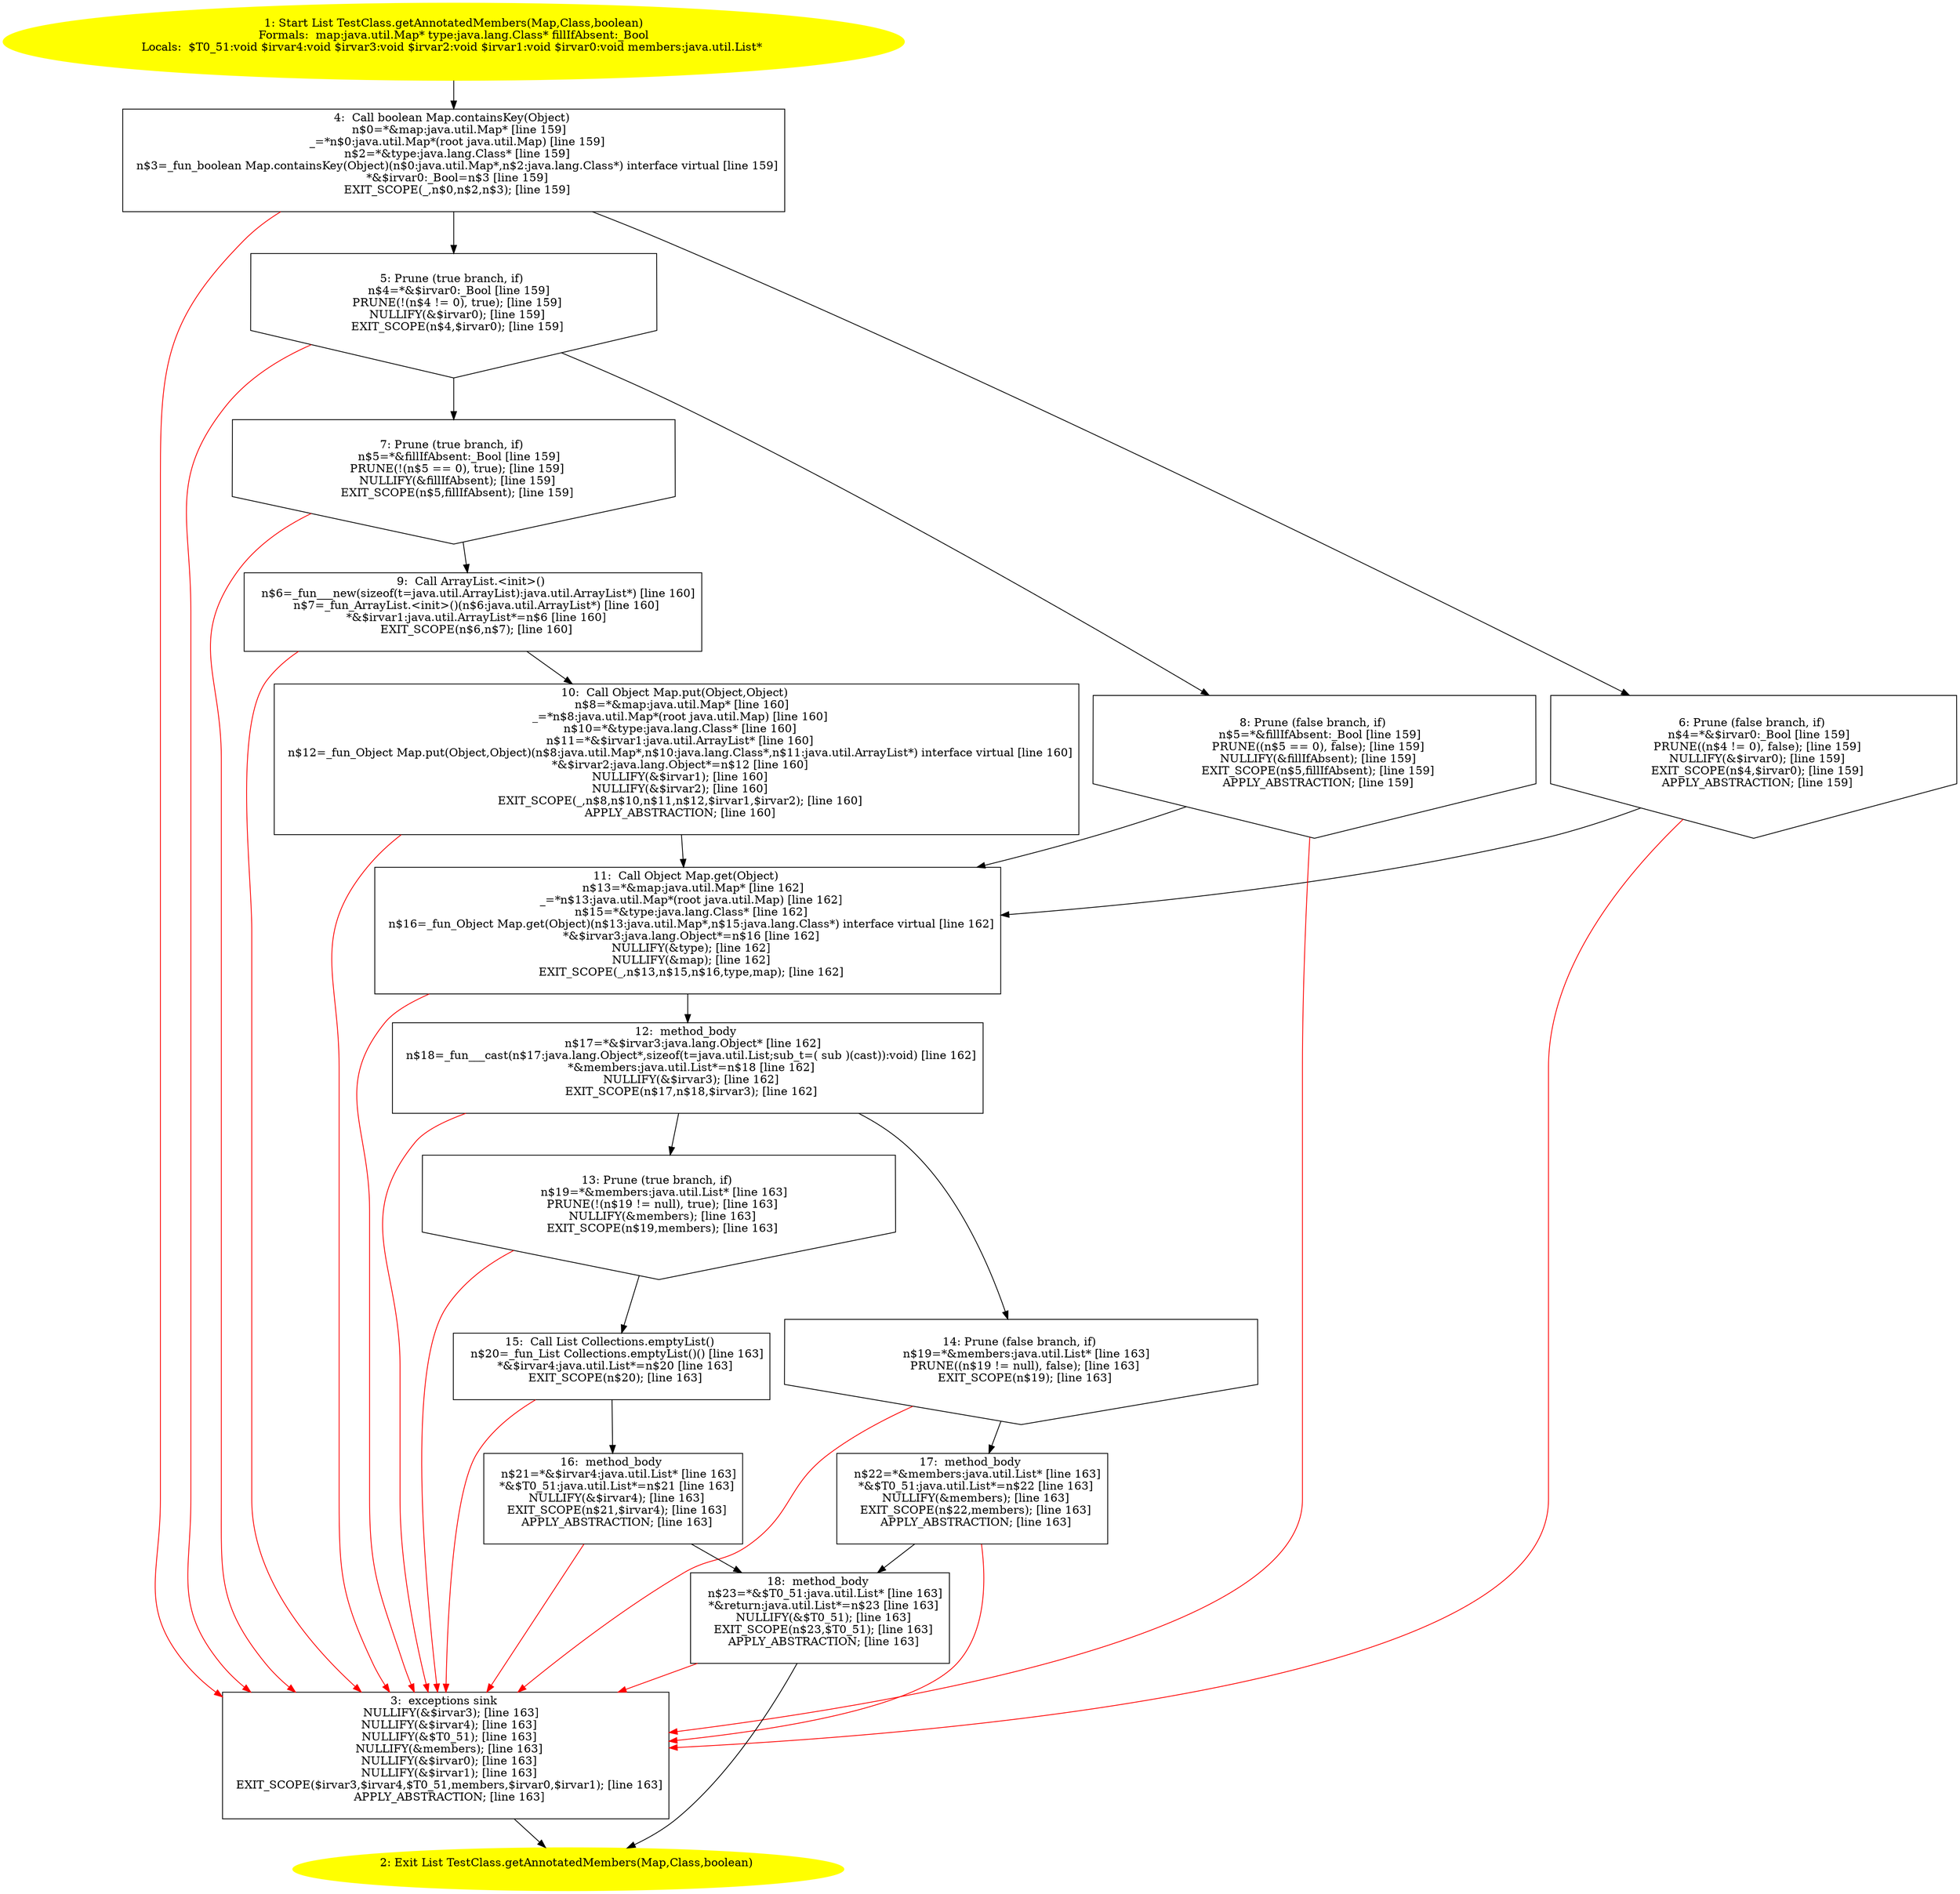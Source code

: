 /* @generated */
digraph cfg {
"org.junit.runners.model.TestClass.getAnnotatedMembers(java.util.Map,java.lang.Class,boolean):java.ut.747783a275063d922908c5caa0465c37_1" [label="1: Start List TestClass.getAnnotatedMembers(Map,Class,boolean)\nFormals:  map:java.util.Map* type:java.lang.Class* fillIfAbsent:_Bool\nLocals:  $T0_51:void $irvar4:void $irvar3:void $irvar2:void $irvar1:void $irvar0:void members:java.util.List* \n  " color=yellow style=filled]
	

	 "org.junit.runners.model.TestClass.getAnnotatedMembers(java.util.Map,java.lang.Class,boolean):java.ut.747783a275063d922908c5caa0465c37_1" -> "org.junit.runners.model.TestClass.getAnnotatedMembers(java.util.Map,java.lang.Class,boolean):java.ut.747783a275063d922908c5caa0465c37_4" ;
"org.junit.runners.model.TestClass.getAnnotatedMembers(java.util.Map,java.lang.Class,boolean):java.ut.747783a275063d922908c5caa0465c37_2" [label="2: Exit List TestClass.getAnnotatedMembers(Map,Class,boolean) \n  " color=yellow style=filled]
	

"org.junit.runners.model.TestClass.getAnnotatedMembers(java.util.Map,java.lang.Class,boolean):java.ut.747783a275063d922908c5caa0465c37_3" [label="3:  exceptions sink \n   NULLIFY(&$irvar3); [line 163]\n  NULLIFY(&$irvar4); [line 163]\n  NULLIFY(&$T0_51); [line 163]\n  NULLIFY(&members); [line 163]\n  NULLIFY(&$irvar0); [line 163]\n  NULLIFY(&$irvar1); [line 163]\n  EXIT_SCOPE($irvar3,$irvar4,$T0_51,members,$irvar0,$irvar1); [line 163]\n  APPLY_ABSTRACTION; [line 163]\n " shape="box"]
	

	 "org.junit.runners.model.TestClass.getAnnotatedMembers(java.util.Map,java.lang.Class,boolean):java.ut.747783a275063d922908c5caa0465c37_3" -> "org.junit.runners.model.TestClass.getAnnotatedMembers(java.util.Map,java.lang.Class,boolean):java.ut.747783a275063d922908c5caa0465c37_2" ;
"org.junit.runners.model.TestClass.getAnnotatedMembers(java.util.Map,java.lang.Class,boolean):java.ut.747783a275063d922908c5caa0465c37_4" [label="4:  Call boolean Map.containsKey(Object) \n   n$0=*&map:java.util.Map* [line 159]\n  _=*n$0:java.util.Map*(root java.util.Map) [line 159]\n  n$2=*&type:java.lang.Class* [line 159]\n  n$3=_fun_boolean Map.containsKey(Object)(n$0:java.util.Map*,n$2:java.lang.Class*) interface virtual [line 159]\n  *&$irvar0:_Bool=n$3 [line 159]\n  EXIT_SCOPE(_,n$0,n$2,n$3); [line 159]\n " shape="box"]
	

	 "org.junit.runners.model.TestClass.getAnnotatedMembers(java.util.Map,java.lang.Class,boolean):java.ut.747783a275063d922908c5caa0465c37_4" -> "org.junit.runners.model.TestClass.getAnnotatedMembers(java.util.Map,java.lang.Class,boolean):java.ut.747783a275063d922908c5caa0465c37_5" ;
	 "org.junit.runners.model.TestClass.getAnnotatedMembers(java.util.Map,java.lang.Class,boolean):java.ut.747783a275063d922908c5caa0465c37_4" -> "org.junit.runners.model.TestClass.getAnnotatedMembers(java.util.Map,java.lang.Class,boolean):java.ut.747783a275063d922908c5caa0465c37_6" ;
	 "org.junit.runners.model.TestClass.getAnnotatedMembers(java.util.Map,java.lang.Class,boolean):java.ut.747783a275063d922908c5caa0465c37_4" -> "org.junit.runners.model.TestClass.getAnnotatedMembers(java.util.Map,java.lang.Class,boolean):java.ut.747783a275063d922908c5caa0465c37_3" [color="red" ];
"org.junit.runners.model.TestClass.getAnnotatedMembers(java.util.Map,java.lang.Class,boolean):java.ut.747783a275063d922908c5caa0465c37_5" [label="5: Prune (true branch, if) \n   n$4=*&$irvar0:_Bool [line 159]\n  PRUNE(!(n$4 != 0), true); [line 159]\n  NULLIFY(&$irvar0); [line 159]\n  EXIT_SCOPE(n$4,$irvar0); [line 159]\n " shape="invhouse"]
	

	 "org.junit.runners.model.TestClass.getAnnotatedMembers(java.util.Map,java.lang.Class,boolean):java.ut.747783a275063d922908c5caa0465c37_5" -> "org.junit.runners.model.TestClass.getAnnotatedMembers(java.util.Map,java.lang.Class,boolean):java.ut.747783a275063d922908c5caa0465c37_7" ;
	 "org.junit.runners.model.TestClass.getAnnotatedMembers(java.util.Map,java.lang.Class,boolean):java.ut.747783a275063d922908c5caa0465c37_5" -> "org.junit.runners.model.TestClass.getAnnotatedMembers(java.util.Map,java.lang.Class,boolean):java.ut.747783a275063d922908c5caa0465c37_8" ;
	 "org.junit.runners.model.TestClass.getAnnotatedMembers(java.util.Map,java.lang.Class,boolean):java.ut.747783a275063d922908c5caa0465c37_5" -> "org.junit.runners.model.TestClass.getAnnotatedMembers(java.util.Map,java.lang.Class,boolean):java.ut.747783a275063d922908c5caa0465c37_3" [color="red" ];
"org.junit.runners.model.TestClass.getAnnotatedMembers(java.util.Map,java.lang.Class,boolean):java.ut.747783a275063d922908c5caa0465c37_6" [label="6: Prune (false branch, if) \n   n$4=*&$irvar0:_Bool [line 159]\n  PRUNE((n$4 != 0), false); [line 159]\n  NULLIFY(&$irvar0); [line 159]\n  EXIT_SCOPE(n$4,$irvar0); [line 159]\n  APPLY_ABSTRACTION; [line 159]\n " shape="invhouse"]
	

	 "org.junit.runners.model.TestClass.getAnnotatedMembers(java.util.Map,java.lang.Class,boolean):java.ut.747783a275063d922908c5caa0465c37_6" -> "org.junit.runners.model.TestClass.getAnnotatedMembers(java.util.Map,java.lang.Class,boolean):java.ut.747783a275063d922908c5caa0465c37_11" ;
	 "org.junit.runners.model.TestClass.getAnnotatedMembers(java.util.Map,java.lang.Class,boolean):java.ut.747783a275063d922908c5caa0465c37_6" -> "org.junit.runners.model.TestClass.getAnnotatedMembers(java.util.Map,java.lang.Class,boolean):java.ut.747783a275063d922908c5caa0465c37_3" [color="red" ];
"org.junit.runners.model.TestClass.getAnnotatedMembers(java.util.Map,java.lang.Class,boolean):java.ut.747783a275063d922908c5caa0465c37_7" [label="7: Prune (true branch, if) \n   n$5=*&fillIfAbsent:_Bool [line 159]\n  PRUNE(!(n$5 == 0), true); [line 159]\n  NULLIFY(&fillIfAbsent); [line 159]\n  EXIT_SCOPE(n$5,fillIfAbsent); [line 159]\n " shape="invhouse"]
	

	 "org.junit.runners.model.TestClass.getAnnotatedMembers(java.util.Map,java.lang.Class,boolean):java.ut.747783a275063d922908c5caa0465c37_7" -> "org.junit.runners.model.TestClass.getAnnotatedMembers(java.util.Map,java.lang.Class,boolean):java.ut.747783a275063d922908c5caa0465c37_9" ;
	 "org.junit.runners.model.TestClass.getAnnotatedMembers(java.util.Map,java.lang.Class,boolean):java.ut.747783a275063d922908c5caa0465c37_7" -> "org.junit.runners.model.TestClass.getAnnotatedMembers(java.util.Map,java.lang.Class,boolean):java.ut.747783a275063d922908c5caa0465c37_3" [color="red" ];
"org.junit.runners.model.TestClass.getAnnotatedMembers(java.util.Map,java.lang.Class,boolean):java.ut.747783a275063d922908c5caa0465c37_8" [label="8: Prune (false branch, if) \n   n$5=*&fillIfAbsent:_Bool [line 159]\n  PRUNE((n$5 == 0), false); [line 159]\n  NULLIFY(&fillIfAbsent); [line 159]\n  EXIT_SCOPE(n$5,fillIfAbsent); [line 159]\n  APPLY_ABSTRACTION; [line 159]\n " shape="invhouse"]
	

	 "org.junit.runners.model.TestClass.getAnnotatedMembers(java.util.Map,java.lang.Class,boolean):java.ut.747783a275063d922908c5caa0465c37_8" -> "org.junit.runners.model.TestClass.getAnnotatedMembers(java.util.Map,java.lang.Class,boolean):java.ut.747783a275063d922908c5caa0465c37_11" ;
	 "org.junit.runners.model.TestClass.getAnnotatedMembers(java.util.Map,java.lang.Class,boolean):java.ut.747783a275063d922908c5caa0465c37_8" -> "org.junit.runners.model.TestClass.getAnnotatedMembers(java.util.Map,java.lang.Class,boolean):java.ut.747783a275063d922908c5caa0465c37_3" [color="red" ];
"org.junit.runners.model.TestClass.getAnnotatedMembers(java.util.Map,java.lang.Class,boolean):java.ut.747783a275063d922908c5caa0465c37_9" [label="9:  Call ArrayList.<init>() \n   n$6=_fun___new(sizeof(t=java.util.ArrayList):java.util.ArrayList*) [line 160]\n  n$7=_fun_ArrayList.<init>()(n$6:java.util.ArrayList*) [line 160]\n  *&$irvar1:java.util.ArrayList*=n$6 [line 160]\n  EXIT_SCOPE(n$6,n$7); [line 160]\n " shape="box"]
	

	 "org.junit.runners.model.TestClass.getAnnotatedMembers(java.util.Map,java.lang.Class,boolean):java.ut.747783a275063d922908c5caa0465c37_9" -> "org.junit.runners.model.TestClass.getAnnotatedMembers(java.util.Map,java.lang.Class,boolean):java.ut.747783a275063d922908c5caa0465c37_10" ;
	 "org.junit.runners.model.TestClass.getAnnotatedMembers(java.util.Map,java.lang.Class,boolean):java.ut.747783a275063d922908c5caa0465c37_9" -> "org.junit.runners.model.TestClass.getAnnotatedMembers(java.util.Map,java.lang.Class,boolean):java.ut.747783a275063d922908c5caa0465c37_3" [color="red" ];
"org.junit.runners.model.TestClass.getAnnotatedMembers(java.util.Map,java.lang.Class,boolean):java.ut.747783a275063d922908c5caa0465c37_10" [label="10:  Call Object Map.put(Object,Object) \n   n$8=*&map:java.util.Map* [line 160]\n  _=*n$8:java.util.Map*(root java.util.Map) [line 160]\n  n$10=*&type:java.lang.Class* [line 160]\n  n$11=*&$irvar1:java.util.ArrayList* [line 160]\n  n$12=_fun_Object Map.put(Object,Object)(n$8:java.util.Map*,n$10:java.lang.Class*,n$11:java.util.ArrayList*) interface virtual [line 160]\n  *&$irvar2:java.lang.Object*=n$12 [line 160]\n  NULLIFY(&$irvar1); [line 160]\n  NULLIFY(&$irvar2); [line 160]\n  EXIT_SCOPE(_,n$8,n$10,n$11,n$12,$irvar1,$irvar2); [line 160]\n  APPLY_ABSTRACTION; [line 160]\n " shape="box"]
	

	 "org.junit.runners.model.TestClass.getAnnotatedMembers(java.util.Map,java.lang.Class,boolean):java.ut.747783a275063d922908c5caa0465c37_10" -> "org.junit.runners.model.TestClass.getAnnotatedMembers(java.util.Map,java.lang.Class,boolean):java.ut.747783a275063d922908c5caa0465c37_11" ;
	 "org.junit.runners.model.TestClass.getAnnotatedMembers(java.util.Map,java.lang.Class,boolean):java.ut.747783a275063d922908c5caa0465c37_10" -> "org.junit.runners.model.TestClass.getAnnotatedMembers(java.util.Map,java.lang.Class,boolean):java.ut.747783a275063d922908c5caa0465c37_3" [color="red" ];
"org.junit.runners.model.TestClass.getAnnotatedMembers(java.util.Map,java.lang.Class,boolean):java.ut.747783a275063d922908c5caa0465c37_11" [label="11:  Call Object Map.get(Object) \n   n$13=*&map:java.util.Map* [line 162]\n  _=*n$13:java.util.Map*(root java.util.Map) [line 162]\n  n$15=*&type:java.lang.Class* [line 162]\n  n$16=_fun_Object Map.get(Object)(n$13:java.util.Map*,n$15:java.lang.Class*) interface virtual [line 162]\n  *&$irvar3:java.lang.Object*=n$16 [line 162]\n  NULLIFY(&type); [line 162]\n  NULLIFY(&map); [line 162]\n  EXIT_SCOPE(_,n$13,n$15,n$16,type,map); [line 162]\n " shape="box"]
	

	 "org.junit.runners.model.TestClass.getAnnotatedMembers(java.util.Map,java.lang.Class,boolean):java.ut.747783a275063d922908c5caa0465c37_11" -> "org.junit.runners.model.TestClass.getAnnotatedMembers(java.util.Map,java.lang.Class,boolean):java.ut.747783a275063d922908c5caa0465c37_12" ;
	 "org.junit.runners.model.TestClass.getAnnotatedMembers(java.util.Map,java.lang.Class,boolean):java.ut.747783a275063d922908c5caa0465c37_11" -> "org.junit.runners.model.TestClass.getAnnotatedMembers(java.util.Map,java.lang.Class,boolean):java.ut.747783a275063d922908c5caa0465c37_3" [color="red" ];
"org.junit.runners.model.TestClass.getAnnotatedMembers(java.util.Map,java.lang.Class,boolean):java.ut.747783a275063d922908c5caa0465c37_12" [label="12:  method_body \n   n$17=*&$irvar3:java.lang.Object* [line 162]\n  n$18=_fun___cast(n$17:java.lang.Object*,sizeof(t=java.util.List;sub_t=( sub )(cast)):void) [line 162]\n  *&members:java.util.List*=n$18 [line 162]\n  NULLIFY(&$irvar3); [line 162]\n  EXIT_SCOPE(n$17,n$18,$irvar3); [line 162]\n " shape="box"]
	

	 "org.junit.runners.model.TestClass.getAnnotatedMembers(java.util.Map,java.lang.Class,boolean):java.ut.747783a275063d922908c5caa0465c37_12" -> "org.junit.runners.model.TestClass.getAnnotatedMembers(java.util.Map,java.lang.Class,boolean):java.ut.747783a275063d922908c5caa0465c37_13" ;
	 "org.junit.runners.model.TestClass.getAnnotatedMembers(java.util.Map,java.lang.Class,boolean):java.ut.747783a275063d922908c5caa0465c37_12" -> "org.junit.runners.model.TestClass.getAnnotatedMembers(java.util.Map,java.lang.Class,boolean):java.ut.747783a275063d922908c5caa0465c37_14" ;
	 "org.junit.runners.model.TestClass.getAnnotatedMembers(java.util.Map,java.lang.Class,boolean):java.ut.747783a275063d922908c5caa0465c37_12" -> "org.junit.runners.model.TestClass.getAnnotatedMembers(java.util.Map,java.lang.Class,boolean):java.ut.747783a275063d922908c5caa0465c37_3" [color="red" ];
"org.junit.runners.model.TestClass.getAnnotatedMembers(java.util.Map,java.lang.Class,boolean):java.ut.747783a275063d922908c5caa0465c37_13" [label="13: Prune (true branch, if) \n   n$19=*&members:java.util.List* [line 163]\n  PRUNE(!(n$19 != null), true); [line 163]\n  NULLIFY(&members); [line 163]\n  EXIT_SCOPE(n$19,members); [line 163]\n " shape="invhouse"]
	

	 "org.junit.runners.model.TestClass.getAnnotatedMembers(java.util.Map,java.lang.Class,boolean):java.ut.747783a275063d922908c5caa0465c37_13" -> "org.junit.runners.model.TestClass.getAnnotatedMembers(java.util.Map,java.lang.Class,boolean):java.ut.747783a275063d922908c5caa0465c37_15" ;
	 "org.junit.runners.model.TestClass.getAnnotatedMembers(java.util.Map,java.lang.Class,boolean):java.ut.747783a275063d922908c5caa0465c37_13" -> "org.junit.runners.model.TestClass.getAnnotatedMembers(java.util.Map,java.lang.Class,boolean):java.ut.747783a275063d922908c5caa0465c37_3" [color="red" ];
"org.junit.runners.model.TestClass.getAnnotatedMembers(java.util.Map,java.lang.Class,boolean):java.ut.747783a275063d922908c5caa0465c37_14" [label="14: Prune (false branch, if) \n   n$19=*&members:java.util.List* [line 163]\n  PRUNE((n$19 != null), false); [line 163]\n  EXIT_SCOPE(n$19); [line 163]\n " shape="invhouse"]
	

	 "org.junit.runners.model.TestClass.getAnnotatedMembers(java.util.Map,java.lang.Class,boolean):java.ut.747783a275063d922908c5caa0465c37_14" -> "org.junit.runners.model.TestClass.getAnnotatedMembers(java.util.Map,java.lang.Class,boolean):java.ut.747783a275063d922908c5caa0465c37_17" ;
	 "org.junit.runners.model.TestClass.getAnnotatedMembers(java.util.Map,java.lang.Class,boolean):java.ut.747783a275063d922908c5caa0465c37_14" -> "org.junit.runners.model.TestClass.getAnnotatedMembers(java.util.Map,java.lang.Class,boolean):java.ut.747783a275063d922908c5caa0465c37_3" [color="red" ];
"org.junit.runners.model.TestClass.getAnnotatedMembers(java.util.Map,java.lang.Class,boolean):java.ut.747783a275063d922908c5caa0465c37_15" [label="15:  Call List Collections.emptyList() \n   n$20=_fun_List Collections.emptyList()() [line 163]\n  *&$irvar4:java.util.List*=n$20 [line 163]\n  EXIT_SCOPE(n$20); [line 163]\n " shape="box"]
	

	 "org.junit.runners.model.TestClass.getAnnotatedMembers(java.util.Map,java.lang.Class,boolean):java.ut.747783a275063d922908c5caa0465c37_15" -> "org.junit.runners.model.TestClass.getAnnotatedMembers(java.util.Map,java.lang.Class,boolean):java.ut.747783a275063d922908c5caa0465c37_16" ;
	 "org.junit.runners.model.TestClass.getAnnotatedMembers(java.util.Map,java.lang.Class,boolean):java.ut.747783a275063d922908c5caa0465c37_15" -> "org.junit.runners.model.TestClass.getAnnotatedMembers(java.util.Map,java.lang.Class,boolean):java.ut.747783a275063d922908c5caa0465c37_3" [color="red" ];
"org.junit.runners.model.TestClass.getAnnotatedMembers(java.util.Map,java.lang.Class,boolean):java.ut.747783a275063d922908c5caa0465c37_16" [label="16:  method_body \n   n$21=*&$irvar4:java.util.List* [line 163]\n  *&$T0_51:java.util.List*=n$21 [line 163]\n  NULLIFY(&$irvar4); [line 163]\n  EXIT_SCOPE(n$21,$irvar4); [line 163]\n  APPLY_ABSTRACTION; [line 163]\n " shape="box"]
	

	 "org.junit.runners.model.TestClass.getAnnotatedMembers(java.util.Map,java.lang.Class,boolean):java.ut.747783a275063d922908c5caa0465c37_16" -> "org.junit.runners.model.TestClass.getAnnotatedMembers(java.util.Map,java.lang.Class,boolean):java.ut.747783a275063d922908c5caa0465c37_18" ;
	 "org.junit.runners.model.TestClass.getAnnotatedMembers(java.util.Map,java.lang.Class,boolean):java.ut.747783a275063d922908c5caa0465c37_16" -> "org.junit.runners.model.TestClass.getAnnotatedMembers(java.util.Map,java.lang.Class,boolean):java.ut.747783a275063d922908c5caa0465c37_3" [color="red" ];
"org.junit.runners.model.TestClass.getAnnotatedMembers(java.util.Map,java.lang.Class,boolean):java.ut.747783a275063d922908c5caa0465c37_17" [label="17:  method_body \n   n$22=*&members:java.util.List* [line 163]\n  *&$T0_51:java.util.List*=n$22 [line 163]\n  NULLIFY(&members); [line 163]\n  EXIT_SCOPE(n$22,members); [line 163]\n  APPLY_ABSTRACTION; [line 163]\n " shape="box"]
	

	 "org.junit.runners.model.TestClass.getAnnotatedMembers(java.util.Map,java.lang.Class,boolean):java.ut.747783a275063d922908c5caa0465c37_17" -> "org.junit.runners.model.TestClass.getAnnotatedMembers(java.util.Map,java.lang.Class,boolean):java.ut.747783a275063d922908c5caa0465c37_18" ;
	 "org.junit.runners.model.TestClass.getAnnotatedMembers(java.util.Map,java.lang.Class,boolean):java.ut.747783a275063d922908c5caa0465c37_17" -> "org.junit.runners.model.TestClass.getAnnotatedMembers(java.util.Map,java.lang.Class,boolean):java.ut.747783a275063d922908c5caa0465c37_3" [color="red" ];
"org.junit.runners.model.TestClass.getAnnotatedMembers(java.util.Map,java.lang.Class,boolean):java.ut.747783a275063d922908c5caa0465c37_18" [label="18:  method_body \n   n$23=*&$T0_51:java.util.List* [line 163]\n  *&return:java.util.List*=n$23 [line 163]\n  NULLIFY(&$T0_51); [line 163]\n  EXIT_SCOPE(n$23,$T0_51); [line 163]\n  APPLY_ABSTRACTION; [line 163]\n " shape="box"]
	

	 "org.junit.runners.model.TestClass.getAnnotatedMembers(java.util.Map,java.lang.Class,boolean):java.ut.747783a275063d922908c5caa0465c37_18" -> "org.junit.runners.model.TestClass.getAnnotatedMembers(java.util.Map,java.lang.Class,boolean):java.ut.747783a275063d922908c5caa0465c37_2" ;
	 "org.junit.runners.model.TestClass.getAnnotatedMembers(java.util.Map,java.lang.Class,boolean):java.ut.747783a275063d922908c5caa0465c37_18" -> "org.junit.runners.model.TestClass.getAnnotatedMembers(java.util.Map,java.lang.Class,boolean):java.ut.747783a275063d922908c5caa0465c37_3" [color="red" ];
}
